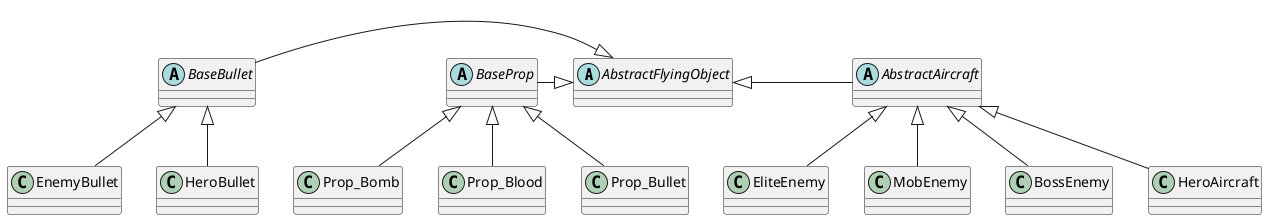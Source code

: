 @startuml
'https://plantuml.com/class-diagram

abstract class AbstractFlyingObject
abstract class AbstractAircraft
abstract class BaseBullet
abstract class BaseProp

class HeroAircraft
class EliteEnemy
class MobEnemy
class BossEnemy

class HeroBullet
class EnemyBullet

class Prop_Blood
class Prop_Bullet
class Prop_Bomb


AbstractFlyingObject <|- AbstractAircraft
BaseProp -|>  AbstractFlyingObject
AbstractFlyingObject <|-left BaseBullet

AbstractAircraft <|-- HeroAircraft
AbstractAircraft <|-- MobEnemy
AbstractAircraft <|-- EliteEnemy
AbstractAircraft <|-- BossEnemy

BaseBullet <|-- HeroBullet
BaseBullet <|-- EnemyBullet

BaseProp <|-- Prop_Blood
BaseProp <|-- Prop_Bullet
BaseProp <|-- Prop_Bomb

@enduml